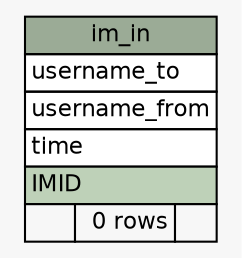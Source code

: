 // dot 2.38.0 on Mac OS X 10.9.4
// SchemaSpy rev 590
digraph "im_in" {
  graph [
    rankdir="RL"
    bgcolor="#f7f7f7"
    nodesep="0.18"
    ranksep="0.46"
    fontname="Helvetica"
    fontsize="11"
  ];
  node [
    fontname="Helvetica"
    fontsize="11"
    shape="plaintext"
  ];
  edge [
    arrowsize="0.8"
  ];
  "im_in" [
    label=<
    <TABLE BORDER="0" CELLBORDER="1" CELLSPACING="0" BGCOLOR="#ffffff">
      <TR><TD COLSPAN="3" BGCOLOR="#9bab96" ALIGN="CENTER">im_in</TD></TR>
      <TR><TD PORT="username_to" COLSPAN="3" ALIGN="LEFT">username_to</TD></TR>
      <TR><TD PORT="username_from" COLSPAN="3" ALIGN="LEFT">username_from</TD></TR>
      <TR><TD PORT="time" COLSPAN="3" ALIGN="LEFT">time</TD></TR>
      <TR><TD PORT="IMID" COLSPAN="3" BGCOLOR="#bed1b8" ALIGN="LEFT">IMID</TD></TR>
      <TR><TD ALIGN="LEFT" BGCOLOR="#f7f7f7">  </TD><TD ALIGN="RIGHT" BGCOLOR="#f7f7f7">0 rows</TD><TD ALIGN="RIGHT" BGCOLOR="#f7f7f7">  </TD></TR>
    </TABLE>>
    URL="tables/im_in.html"
    tooltip="im_in"
  ];
}
